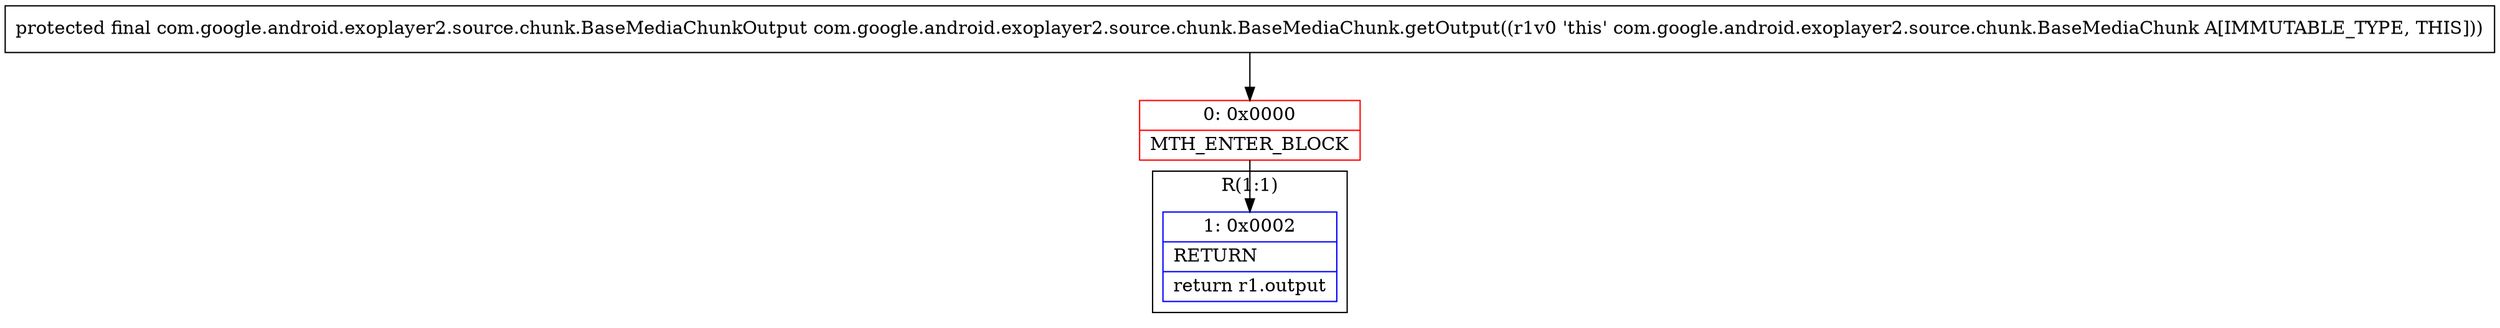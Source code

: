 digraph "CFG forcom.google.android.exoplayer2.source.chunk.BaseMediaChunk.getOutput()Lcom\/google\/android\/exoplayer2\/source\/chunk\/BaseMediaChunkOutput;" {
subgraph cluster_Region_1760451064 {
label = "R(1:1)";
node [shape=record,color=blue];
Node_1 [shape=record,label="{1\:\ 0x0002|RETURN\l|return r1.output\l}"];
}
Node_0 [shape=record,color=red,label="{0\:\ 0x0000|MTH_ENTER_BLOCK\l}"];
MethodNode[shape=record,label="{protected final com.google.android.exoplayer2.source.chunk.BaseMediaChunkOutput com.google.android.exoplayer2.source.chunk.BaseMediaChunk.getOutput((r1v0 'this' com.google.android.exoplayer2.source.chunk.BaseMediaChunk A[IMMUTABLE_TYPE, THIS])) }"];
MethodNode -> Node_0;
Node_0 -> Node_1;
}

